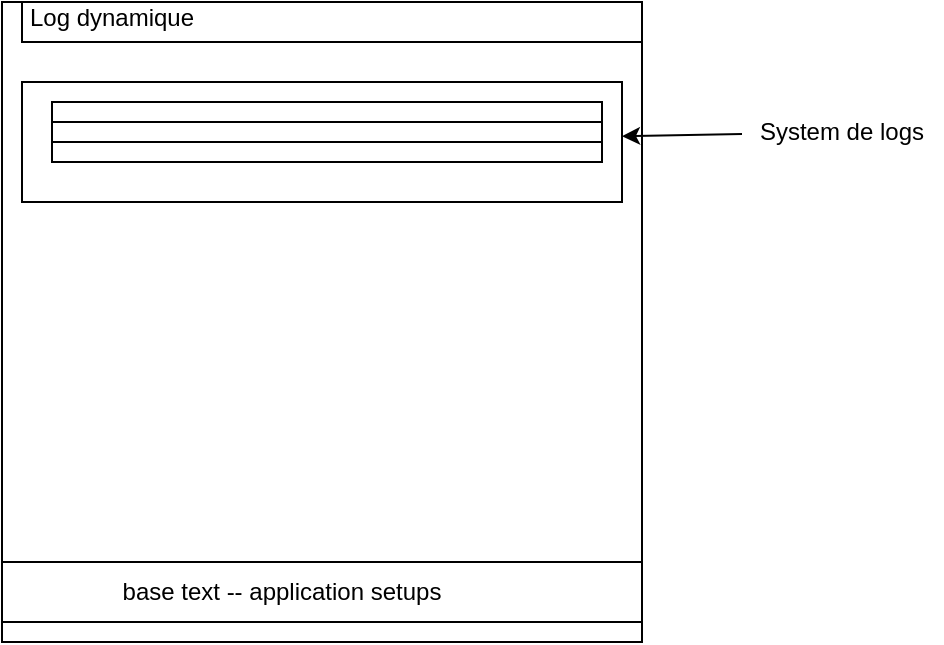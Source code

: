 <mxfile version="24.7.17">
  <diagram id="R2lEEEUBdFMjLlhIrx00" name="Page-1">
    <mxGraphModel dx="1434" dy="844" grid="1" gridSize="10" guides="1" tooltips="1" connect="1" arrows="1" fold="1" page="1" pageScale="1" pageWidth="850" pageHeight="1100" math="0" shadow="0" extFonts="Permanent Marker^https://fonts.googleapis.com/css?family=Permanent+Marker">
      <root>
        <mxCell id="0" />
        <mxCell id="1" parent="0" />
        <mxCell id="0iyAD0FxAo9nARMY-2Vh-1" value="" style="whiteSpace=wrap;html=1;aspect=fixed;" parent="1" vertex="1">
          <mxGeometry x="140" y="140" width="320" height="320" as="geometry" />
        </mxCell>
        <mxCell id="0iyAD0FxAo9nARMY-2Vh-2" value="" style="rounded=0;whiteSpace=wrap;html=1;" parent="1" vertex="1">
          <mxGeometry x="140" y="420" width="320" height="30" as="geometry" />
        </mxCell>
        <mxCell id="0iyAD0FxAo9nARMY-2Vh-4" value="base text -- application setups" style="text;html=1;align=center;verticalAlign=middle;whiteSpace=wrap;rounded=0;" parent="1" vertex="1">
          <mxGeometry x="160" y="420" width="240" height="30" as="geometry" />
        </mxCell>
        <mxCell id="0iyAD0FxAo9nARMY-2Vh-6" value="" style="rounded=0;whiteSpace=wrap;html=1;" parent="1" vertex="1">
          <mxGeometry x="150" y="180" width="300" height="60" as="geometry" />
        </mxCell>
        <mxCell id="0iyAD0FxAo9nARMY-2Vh-7" value="" style="rounded=0;whiteSpace=wrap;html=1;" parent="1" vertex="1">
          <mxGeometry x="165" y="190" width="275" height="10" as="geometry" />
        </mxCell>
        <mxCell id="0iyAD0FxAo9nARMY-2Vh-8" value="" style="rounded=0;whiteSpace=wrap;html=1;" parent="1" vertex="1">
          <mxGeometry x="165" y="200" width="275" height="10" as="geometry" />
        </mxCell>
        <mxCell id="0iyAD0FxAo9nARMY-2Vh-9" value="" style="rounded=0;whiteSpace=wrap;html=1;" parent="1" vertex="1">
          <mxGeometry x="165" y="210" width="275" height="10" as="geometry" />
        </mxCell>
        <mxCell id="0iyAD0FxAo9nARMY-2Vh-10" value="System de logs" style="text;html=1;align=center;verticalAlign=middle;whiteSpace=wrap;rounded=0;" parent="1" vertex="1">
          <mxGeometry x="510" y="190" width="100" height="30" as="geometry" />
        </mxCell>
        <mxCell id="0iyAD0FxAo9nARMY-2Vh-11" value="" style="endArrow=classic;html=1;rounded=0;" parent="1" source="0iyAD0FxAo9nARMY-2Vh-10" target="0iyAD0FxAo9nARMY-2Vh-6" edge="1">
          <mxGeometry width="50" height="50" relative="1" as="geometry">
            <mxPoint x="410" y="290" as="sourcePoint" />
            <mxPoint x="470" y="210" as="targetPoint" />
          </mxGeometry>
        </mxCell>
        <mxCell id="0iyAD0FxAo9nARMY-2Vh-12" value="" style="rounded=0;whiteSpace=wrap;html=1;" parent="1" vertex="1">
          <mxGeometry x="150" y="140" width="310" height="20" as="geometry" />
        </mxCell>
        <mxCell id="0iyAD0FxAo9nARMY-2Vh-13" value="Log dynamique&lt;div&gt;&lt;br&gt;&lt;/div&gt;" style="text;html=1;align=center;verticalAlign=middle;whiteSpace=wrap;rounded=0;" parent="1" vertex="1">
          <mxGeometry x="150" y="140" width="90" height="30" as="geometry" />
        </mxCell>
      </root>
    </mxGraphModel>
  </diagram>
</mxfile>
